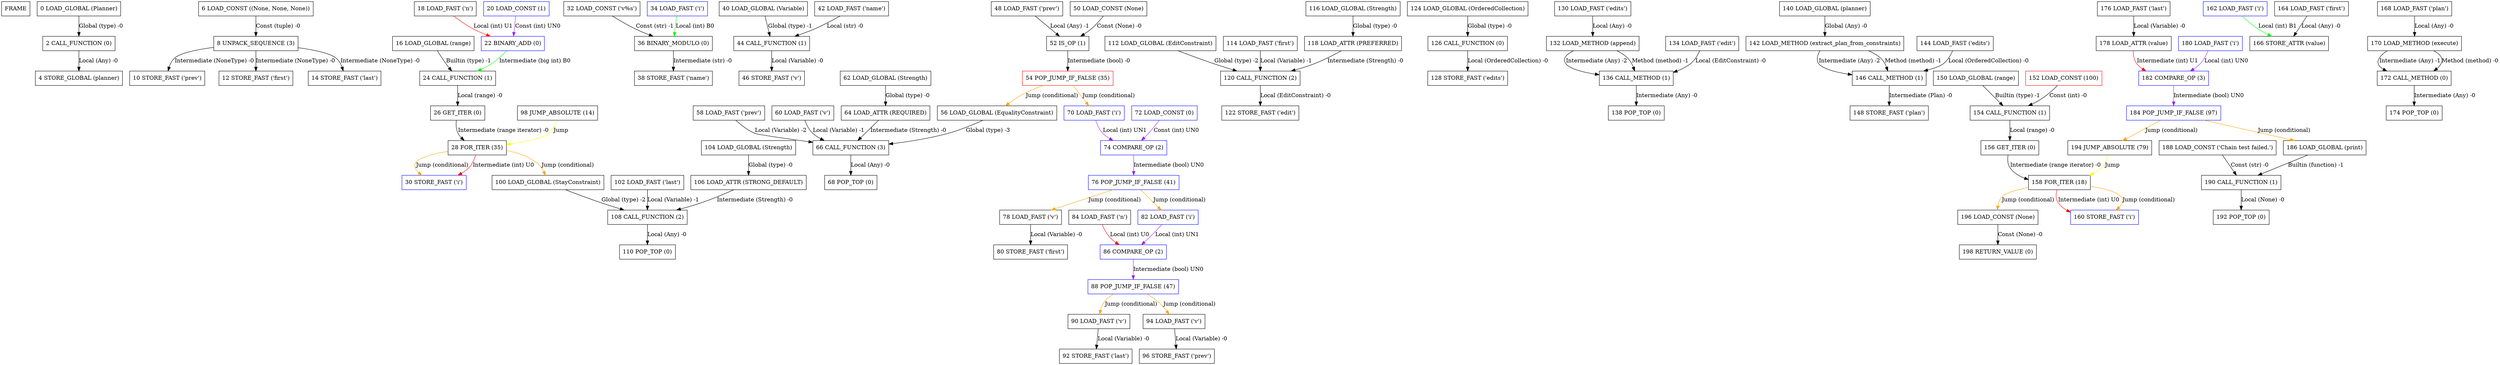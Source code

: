 digraph chain_test { 
	node [shape=box];
	FRAME [label=FRAME];
	OP0 [label="0 LOAD_GLOBAL (Planner)" color="black"];
	OP2 [label="2 CALL_FUNCTION (0)" color="black"];
	OP4 [label="4 STORE_GLOBAL (planner)" color="black"];
	OP6 [label="6 LOAD_CONST ((None, None, None))" color="black"];
	OP8 [label="8 UNPACK_SEQUENCE (3)" color="black"];
	OP10 [label="10 STORE_FAST ('prev')" color="black"];
	OP12 [label="12 STORE_FAST ('first')" color="black"];
	OP14 [label="14 STORE_FAST ('last')" color="black"];
	OP16 [label="16 LOAD_GLOBAL (range)" color="black"];
	OP18 [label="18 LOAD_FAST ('n')" color="black"];
	OP20 [label="20 LOAD_CONST (1)" color="blue"];
	OP22 [label="22 BINARY_ADD (0)" color="blue"];
	OP24 [label="24 CALL_FUNCTION (1)" color="black"];
	OP26 [label="26 GET_ITER (0)" color="black"];
	OP28 [label="28 FOR_ITER (35)" color="black"];
	OP28 -> OP30 [label="Jump (conditional)" color=orange];
	OP28 -> OP100 [label="Jump (conditional)" color=orange];
	OP30 [label="30 STORE_FAST ('i')" color="blue"];
	OP32 [label="32 LOAD_CONST ('v%s')" color="black"];
	OP34 [label="34 LOAD_FAST ('i')" color="blue"];
	OP36 [label="36 BINARY_MODULO (0)" color="black"];
	OP38 [label="38 STORE_FAST ('name')" color="black"];
	OP40 [label="40 LOAD_GLOBAL (Variable)" color="black"];
	OP42 [label="42 LOAD_FAST ('name')" color="black"];
	OP44 [label="44 CALL_FUNCTION (1)" color="black"];
	OP46 [label="46 STORE_FAST ('v')" color="black"];
	OP48 [label="48 LOAD_FAST ('prev')" color="black"];
	OP50 [label="50 LOAD_CONST (None)" color="black"];
	OP52 [label="52 IS_OP (1)" color="black"];
	OP54 [label="54 POP_JUMP_IF_FALSE (35)" color="red"];
	OP54 -> OP56 [label="Jump (conditional)" color=orange];
	OP54 -> OP70 [label="Jump (conditional)" color=orange];
	OP56 [label="56 LOAD_GLOBAL (EqualityConstraint)" color="black"];
	OP58 [label="58 LOAD_FAST ('prev')" color="black"];
	OP60 [label="60 LOAD_FAST ('v')" color="black"];
	OP62 [label="62 LOAD_GLOBAL (Strength)" color="black"];
	OP64 [label="64 LOAD_ATTR (REQUIRED)" color="black"];
	OP66 [label="66 CALL_FUNCTION (3)" color="black"];
	OP68 [label="68 POP_TOP (0)" color="black"];
	OP70 [label="70 LOAD_FAST ('i')" color="blue"];
	OP72 [label="72 LOAD_CONST (0)" color="blue"];
	OP74 [label="74 COMPARE_OP (2)" color="blue"];
	OP76 [label="76 POP_JUMP_IF_FALSE (41)" color="blue"];
	OP76 -> OP78 [label="Jump (conditional)" color=orange];
	OP76 -> OP82 [label="Jump (conditional)" color=orange];
	OP78 [label="78 LOAD_FAST ('v')" color="black"];
	OP80 [label="80 STORE_FAST ('first')" color="black"];
	OP82 [label="82 LOAD_FAST ('i')" color="blue"];
	OP84 [label="84 LOAD_FAST ('n')" color="black"];
	OP86 [label="86 COMPARE_OP (2)" color="blue"];
	OP88 [label="88 POP_JUMP_IF_FALSE (47)" color="blue"];
	OP88 -> OP90 [label="Jump (conditional)" color=orange];
	OP88 -> OP94 [label="Jump (conditional)" color=orange];
	OP90 [label="90 LOAD_FAST ('v')" color="black"];
	OP92 [label="92 STORE_FAST ('last')" color="black"];
	OP94 [label="94 LOAD_FAST ('v')" color="black"];
	OP96 [label="96 STORE_FAST ('prev')" color="black"];
	OP98 [label="98 JUMP_ABSOLUTE (14)" color="black"];
	OP98 -> OP28 [label="Jump" color=yellow];
	OP100 [label="100 LOAD_GLOBAL (StayConstraint)" color="black"];
	OP102 [label="102 LOAD_FAST ('last')" color="black"];
	OP104 [label="104 LOAD_GLOBAL (Strength)" color="black"];
	OP106 [label="106 LOAD_ATTR (STRONG_DEFAULT)" color="black"];
	OP108 [label="108 CALL_FUNCTION (2)" color="black"];
	OP110 [label="110 POP_TOP (0)" color="black"];
	OP112 [label="112 LOAD_GLOBAL (EditConstraint)" color="black"];
	OP114 [label="114 LOAD_FAST ('first')" color="black"];
	OP116 [label="116 LOAD_GLOBAL (Strength)" color="black"];
	OP118 [label="118 LOAD_ATTR (PREFERRED)" color="black"];
	OP120 [label="120 CALL_FUNCTION (2)" color="black"];
	OP122 [label="122 STORE_FAST ('edit')" color="black"];
	OP124 [label="124 LOAD_GLOBAL (OrderedCollection)" color="black"];
	OP126 [label="126 CALL_FUNCTION (0)" color="black"];
	OP128 [label="128 STORE_FAST ('edits')" color="black"];
	OP130 [label="130 LOAD_FAST ('edits')" color="black"];
	OP132 [label="132 LOAD_METHOD (append)" color="black"];
	OP134 [label="134 LOAD_FAST ('edit')" color="black"];
	OP136 [label="136 CALL_METHOD (1)" color="black"];
	OP138 [label="138 POP_TOP (0)" color="black"];
	OP140 [label="140 LOAD_GLOBAL (planner)" color="black"];
	OP142 [label="142 LOAD_METHOD (extract_plan_from_constraints)" color="black"];
	OP144 [label="144 LOAD_FAST ('edits')" color="black"];
	OP146 [label="146 CALL_METHOD (1)" color="black"];
	OP148 [label="148 STORE_FAST ('plan')" color="black"];
	OP150 [label="150 LOAD_GLOBAL (range)" color="black"];
	OP152 [label="152 LOAD_CONST (100)" color="red"];
	OP154 [label="154 CALL_FUNCTION (1)" color="black"];
	OP156 [label="156 GET_ITER (0)" color="black"];
	OP158 [label="158 FOR_ITER (18)" color="black"];
	OP158 -> OP160 [label="Jump (conditional)" color=orange];
	OP158 -> OP196 [label="Jump (conditional)" color=orange];
	OP160 [label="160 STORE_FAST ('i')" color="blue"];
	OP162 [label="162 LOAD_FAST ('i')" color="blue"];
	OP164 [label="164 LOAD_FAST ('first')" color="black"];
	OP166 [label="166 STORE_ATTR (value)" color="black"];
	OP168 [label="168 LOAD_FAST ('plan')" color="black"];
	OP170 [label="170 LOAD_METHOD (execute)" color="black"];
	OP172 [label="172 CALL_METHOD (0)" color="black"];
	OP174 [label="174 POP_TOP (0)" color="black"];
	OP176 [label="176 LOAD_FAST ('last')" color="black"];
	OP178 [label="178 LOAD_ATTR (value)" color="black"];
	OP180 [label="180 LOAD_FAST ('i')" color="blue"];
	OP182 [label="182 COMPARE_OP (3)" color="blue"];
	OP184 [label="184 POP_JUMP_IF_FALSE (97)" color="blue"];
	OP184 -> OP186 [label="Jump (conditional)" color=orange];
	OP184 -> OP194 [label="Jump (conditional)" color=orange];
	OP186 [label="186 LOAD_GLOBAL (print)" color="black"];
	OP188 [label="188 LOAD_CONST ('Chain test failed.')" color="black"];
	OP190 [label="190 CALL_FUNCTION (1)" color="black"];
	OP192 [label="192 POP_TOP (0)" color="black"];
	OP194 [label="194 JUMP_ABSOLUTE (79)" color="black"];
	OP194 -> OP158 [label="Jump" color=yellow];
	OP196 [label="196 LOAD_CONST (None)" color="black"];
	OP198 [label="198 RETURN_VALUE (0)" color="black"];
	OP0 -> OP2 [label="Global (type) -0" color=black];
	OP2 -> OP4 [label="Local (Any) -0" color=black];
	OP6 -> OP8 [label="Const (tuple) -0" color=black];
	OP8 -> OP10 [label="Intermediate (NoneType) -0" color=black];
	OP8 -> OP12 [label="Intermediate (NoneType) -0" color=black];
	OP8 -> OP14 [label="Intermediate (NoneType) -0" color=black];
	OP18 -> OP22 [label="Local (int) U1" color=red];
	OP20 -> OP22 [label="Const (int) UN0" color=purple];
	OP16 -> OP24 [label="Builtin (type) -1" color=black];
	OP22 -> OP24 [label="Intermediate (big int) B0" color=green];
	OP24 -> OP26 [label="Local (range) -0" color=black];
	OP26 -> OP28 [label="Intermediate (range iterator) -0" color=black];
	OP28 -> OP30 [label="Intermediate (int) U0" color=red];
	OP32 -> OP36 [label="Const (str) -1" color=black];
	OP34 -> OP36 [label="Local (int) B0" color=green];
	OP36 -> OP38 [label="Intermediate (str) -0" color=black];
	OP40 -> OP44 [label="Global (type) -1" color=black];
	OP42 -> OP44 [label="Local (str) -0" color=black];
	OP44 -> OP46 [label="Local (Variable) -0" color=black];
	OP48 -> OP52 [label="Local (Any) -1" color=black];
	OP50 -> OP52 [label="Const (None) -0" color=black];
	OP52 -> OP54 [label="Intermediate (bool) -0" color=black];
	OP62 -> OP64 [label="Global (type) -0" color=black];
	OP56 -> OP66 [label="Global (type) -3" color=black];
	OP58 -> OP66 [label="Local (Variable) -2" color=black];
	OP60 -> OP66 [label="Local (Variable) -1" color=black];
	OP64 -> OP66 [label="Intermediate (Strength) -0" color=black];
	OP66 -> OP68 [label="Local (Any) -0" color=black];
	OP70 -> OP74 [label="Local (int) UN1" color=purple];
	OP72 -> OP74 [label="Const (int) UN0" color=purple];
	OP74 -> OP76 [label="Intermediate (bool) UN0" color=purple];
	OP78 -> OP80 [label="Local (Variable) -0" color=black];
	OP82 -> OP86 [label="Local (int) UN1" color=purple];
	OP84 -> OP86 [label="Local (int) U0" color=red];
	OP86 -> OP88 [label="Intermediate (bool) UN0" color=purple];
	OP90 -> OP92 [label="Local (Variable) -0" color=black];
	OP94 -> OP96 [label="Local (Variable) -0" color=black];
	OP104 -> OP106 [label="Global (type) -0" color=black];
	OP100 -> OP108 [label="Global (type) -2" color=black];
	OP102 -> OP108 [label="Local (Variable) -1" color=black];
	OP106 -> OP108 [label="Intermediate (Strength) -0" color=black];
	OP108 -> OP110 [label="Local (Any) -0" color=black];
	OP116 -> OP118 [label="Global (type) -0" color=black];
	OP112 -> OP120 [label="Global (type) -2" color=black];
	OP114 -> OP120 [label="Local (Variable) -1" color=black];
	OP118 -> OP120 [label="Intermediate (Strength) -0" color=black];
	OP120 -> OP122 [label="Local (EditConstraint) -0" color=black];
	OP124 -> OP126 [label="Global (type) -0" color=black];
	OP126 -> OP128 [label="Local (OrderedCollection) -0" color=black];
	OP130 -> OP132 [label="Local (Any) -0" color=black];
	OP132 -> OP136 [label="Intermediate (Any) -2" color=black];
	OP132 -> OP136 [label="Method (method) -1" color=black];
	OP134 -> OP136 [label="Local (EditConstraint) -0" color=black];
	OP136 -> OP138 [label="Intermediate (Any) -0" color=black];
	OP140 -> OP142 [label="Global (Any) -0" color=black];
	OP142 -> OP146 [label="Intermediate (Any) -2" color=black];
	OP142 -> OP146 [label="Method (method) -1" color=black];
	OP144 -> OP146 [label="Local (OrderedCollection) -0" color=black];
	OP146 -> OP148 [label="Intermediate (Plan) -0" color=black];
	OP150 -> OP154 [label="Builtin (type) -1" color=black];
	OP152 -> OP154 [label="Const (int) -0" color=black];
	OP154 -> OP156 [label="Local (range) -0" color=black];
	OP156 -> OP158 [label="Intermediate (range iterator) -0" color=black];
	OP158 -> OP160 [label="Intermediate (int) U0" color=red];
	OP162 -> OP166 [label="Local (int) B1" color=green];
	OP164 -> OP166 [label="Local (Any) -0" color=black];
	OP168 -> OP170 [label="Local (Any) -0" color=black];
	OP170 -> OP172 [label="Intermediate (Any) -1" color=black];
	OP170 -> OP172 [label="Method (method) -0" color=black];
	OP172 -> OP174 [label="Intermediate (Any) -0" color=black];
	OP176 -> OP178 [label="Local (Variable) -0" color=black];
	OP178 -> OP182 [label="Intermediate (int) U1" color=red];
	OP180 -> OP182 [label="Local (int) UN0" color=purple];
	OP182 -> OP184 [label="Intermediate (bool) UN0" color=purple];
	OP186 -> OP190 [label="Builtin (function) -1" color=black];
	OP188 -> OP190 [label="Const (str) -0" color=black];
	OP190 -> OP192 [label="Local (None) -0" color=black];
	OP196 -> OP198 [label="Const (None) -0" color=black];
}
digraph projection_test { 
	node [shape=box];
	FRAME [label=FRAME];
	OP0 [label="0 LOAD_GLOBAL (Planner)" color="black"];
	OP2 [label="2 CALL_FUNCTION (0)" color="black"];
	OP4 [label="4 STORE_GLOBAL (planner)" color="black"];
	OP6 [label="6 LOAD_GLOBAL (Variable)" color="black"];
	OP8 [label="8 LOAD_CONST ('scale')" color="black"];
	OP10 [label="10 LOAD_CONST (10)" color="red"];
	OP12 [label="12 CALL_FUNCTION (2)" color="black"];
	OP14 [label="14 STORE_FAST ('scale')" color="black"];
	OP16 [label="16 LOAD_GLOBAL (Variable)" color="black"];
	OP18 [label="18 LOAD_CONST ('offset')" color="black"];
	OP20 [label="20 LOAD_CONST (1000)" color="red"];
	OP22 [label="22 CALL_FUNCTION (2)" color="black"];
	OP24 [label="24 STORE_FAST ('offset')" color="black"];
	OP26 [label="26 LOAD_CONST (None)" color="black"];
	OP28 [label="28 STORE_FAST ('src')" color="black"];
	OP30 [label="30 LOAD_GLOBAL (OrderedCollection)" color="black"];
	OP32 [label="32 CALL_FUNCTION (0)" color="black"];
	OP34 [label="34 STORE_FAST ('dests')" color="black"];
	OP36 [label="36 LOAD_GLOBAL (range)" color="black"];
	OP38 [label="38 LOAD_FAST ('n')" color="black"];
	OP40 [label="40 CALL_FUNCTION (1)" color="black"];
	OP42 [label="42 GET_ITER (0)" color="black"];
	OP44 [label="44 FOR_ITER (36)" color="black"];
	OP44 -> OP46 [label="Jump (conditional)" color=orange];
	OP44 -> OP118 [label="Jump (conditional)" color=orange];
	OP46 [label="46 STORE_FAST ('i')" color="blue"];
	OP48 [label="48 LOAD_GLOBAL (Variable)" color="black"];
	OP50 [label="50 LOAD_CONST ('src%s')" color="black"];
	OP52 [label="52 LOAD_FAST ('i')" color="blue"];
	OP54 [label="54 BINARY_MODULO (0)" color="black"];
	OP56 [label="56 LOAD_FAST ('i')" color="blue"];
	OP58 [label="58 CALL_FUNCTION (2)" color="black"];
	OP60 [label="60 STORE_FAST ('src')" color="black"];
	OP62 [label="62 LOAD_GLOBAL (Variable)" color="black"];
	OP64 [label="64 LOAD_CONST ('dst%s')" color="black"];
	OP66 [label="66 LOAD_FAST ('i')" color="blue"];
	OP68 [label="68 BINARY_MODULO (0)" color="black"];
	OP70 [label="70 LOAD_FAST ('i')" color="blue"];
	OP72 [label="72 CALL_FUNCTION (2)" color="black"];
	OP74 [label="74 STORE_FAST ('dst')" color="black"];
	OP76 [label="76 LOAD_FAST ('dests')" color="black"];
	OP78 [label="78 LOAD_METHOD (append)" color="black"];
	OP80 [label="80 LOAD_FAST ('dst')" color="black"];
	OP82 [label="82 CALL_METHOD (1)" color="black"];
	OP84 [label="84 POP_TOP (0)" color="black"];
	OP86 [label="86 LOAD_GLOBAL (StayConstraint)" color="black"];
	OP88 [label="88 LOAD_FAST ('src')" color="black"];
	OP90 [label="90 LOAD_GLOBAL (Strength)" color="black"];
	OP92 [label="92 LOAD_ATTR (NORMAL)" color="black"];
	OP94 [label="94 CALL_FUNCTION (2)" color="black"];
	OP96 [label="96 POP_TOP (0)" color="black"];
	OP98 [label="98 LOAD_GLOBAL (ScaleConstraint)" color="black"];
	OP100 [label="100 LOAD_FAST ('src')" color="black"];
	OP102 [label="102 LOAD_FAST ('scale')" color="black"];
	OP104 [label="104 LOAD_FAST ('offset')" color="black"];
	OP106 [label="106 LOAD_FAST ('dst')" color="black"];
	OP108 [label="108 LOAD_GLOBAL (Strength)" color="black"];
	OP110 [label="110 LOAD_ATTR (REQUIRED)" color="black"];
	OP112 [label="112 CALL_FUNCTION (5)" color="black"];
	OP114 [label="114 POP_TOP (0)" color="black"];
	OP116 [label="116 JUMP_ABSOLUTE (22)" color="black"];
	OP116 -> OP44 [label="Jump" color=yellow];
	OP118 [label="118 LOAD_GLOBAL (change)" color="black"];
	OP120 [label="120 LOAD_FAST ('src')" color="black"];
	OP122 [label="122 LOAD_CONST (17)" color="red"];
	OP124 [label="124 CALL_FUNCTION (2)" color="black"];
	OP126 [label="126 POP_TOP (0)" color="black"];
	OP128 [label="128 LOAD_FAST ('dst')" color="black"];
	OP130 [label="130 LOAD_ATTR (value)" color="black"];
	OP132 [label="132 LOAD_CONST (1170)" color="blue"];
	OP134 [label="134 COMPARE_OP (3)" color="blue"];
	OP136 [label="136 POP_JUMP_IF_FALSE (73)" color="blue"];
	OP136 -> OP138 [label="Jump (conditional)" color=orange];
	OP136 -> OP146 [label="Jump (conditional)" color=orange];
	OP138 [label="138 LOAD_GLOBAL (print)" color="black"];
	OP140 [label="140 LOAD_CONST ('Projection 1 failed')" color="black"];
	OP142 [label="142 CALL_FUNCTION (1)" color="black"];
	OP144 [label="144 POP_TOP (0)" color="black"];
	OP146 [label="146 LOAD_GLOBAL (change)" color="black"];
	OP148 [label="148 LOAD_FAST ('dst')" color="black"];
	OP150 [label="150 LOAD_CONST (1050)" color="red"];
	OP152 [label="152 CALL_FUNCTION (2)" color="black"];
	OP154 [label="154 POP_TOP (0)" color="black"];
	OP156 [label="156 LOAD_FAST ('src')" color="black"];
	OP158 [label="158 LOAD_ATTR (value)" color="black"];
	OP160 [label="160 LOAD_CONST (5)" color="blue"];
	OP162 [label="162 COMPARE_OP (3)" color="blue"];
	OP164 [label="164 POP_JUMP_IF_FALSE (87)" color="blue"];
	OP164 -> OP166 [label="Jump (conditional)" color=orange];
	OP164 -> OP174 [label="Jump (conditional)" color=orange];
	OP166 [label="166 LOAD_GLOBAL (print)" color="black"];
	OP168 [label="168 LOAD_CONST ('Projection 2 failed')" color="black"];
	OP170 [label="170 CALL_FUNCTION (1)" color="black"];
	OP172 [label="172 POP_TOP (0)" color="black"];
	OP174 [label="174 LOAD_GLOBAL (change)" color="black"];
	OP176 [label="176 LOAD_FAST ('scale')" color="black"];
	OP178 [label="178 LOAD_CONST (5)" color="red"];
	OP180 [label="180 CALL_FUNCTION (2)" color="black"];
	OP182 [label="182 POP_TOP (0)" color="black"];
	OP184 [label="184 LOAD_GLOBAL (range)" color="black"];
	OP186 [label="186 LOAD_FAST ('n')" color="black"];
	OP188 [label="188 LOAD_CONST (1)" color="blue"];
	OP190 [label="190 BINARY_SUBTRACT (0)" color="blue"];
	OP192 [label="192 CALL_FUNCTION (1)" color="black"];
	OP194 [label="194 GET_ITER (0)" color="black"];
	OP196 [label="196 FOR_ITER (17)" color="black"];
	OP196 -> OP198 [label="Jump (conditional)" color=orange];
	OP196 -> OP232 [label="Jump (conditional)" color=orange];
	OP198 [label="198 STORE_FAST ('i')" color="blue"];
	OP200 [label="200 LOAD_FAST ('dests')" color="black"];
	OP202 [label="202 LOAD_FAST ('i')" color="blue"];
	OP204 [label="204 BINARY_SUBSCR (0)" color="black"];
	OP206 [label="206 LOAD_ATTR (value)" color="black"];
	OP208 [label="208 LOAD_FAST ('i')" color="blue"];
	OP210 [label="210 LOAD_CONST (5)" color="blue"];
	OP212 [label="212 BINARY_MULTIPLY (0)" color="blue"];
	OP214 [label="214 LOAD_CONST (1000)" color="blue"];
	OP216 [label="216 BINARY_ADD (0)" color="blue"];
	OP218 [label="218 COMPARE_OP (3)" color="blue"];
	OP220 [label="220 POP_JUMP_IF_FALSE (115)" color="blue"];
	OP220 -> OP222 [label="Jump (conditional)" color=orange];
	OP220 -> OP230 [label="Jump (conditional)" color=orange];
	OP222 [label="222 LOAD_GLOBAL (print)" color="black"];
	OP224 [label="224 LOAD_CONST ('Projection 3 failed')" color="black"];
	OP226 [label="226 CALL_FUNCTION (1)" color="black"];
	OP228 [label="228 POP_TOP (0)" color="black"];
	OP230 [label="230 JUMP_ABSOLUTE (98)" color="black"];
	OP230 -> OP196 [label="Jump" color=yellow];
	OP232 [label="232 LOAD_GLOBAL (change)" color="black"];
	OP234 [label="234 LOAD_FAST ('offset')" color="black"];
	OP236 [label="236 LOAD_CONST (2000)" color="red"];
	OP238 [label="238 CALL_FUNCTION (2)" color="black"];
	OP240 [label="240 POP_TOP (0)" color="black"];
	OP242 [label="242 LOAD_GLOBAL (range)" color="black"];
	OP244 [label="244 LOAD_FAST ('n')" color="black"];
	OP246 [label="246 LOAD_CONST (1)" color="blue"];
	OP248 [label="248 BINARY_SUBTRACT (0)" color="blue"];
	OP250 [label="250 CALL_FUNCTION (1)" color="black"];
	OP252 [label="252 GET_ITER (0)" color="black"];
	OP254 [label="254 FOR_ITER (17)" color="black"];
	OP254 -> OP256 [label="Jump (conditional)" color=orange];
	OP254 -> OP290 [label="Jump (conditional)" color=orange];
	OP256 [label="256 STORE_FAST ('i')" color="blue"];
	OP258 [label="258 LOAD_FAST ('dests')" color="black"];
	OP260 [label="260 LOAD_FAST ('i')" color="blue"];
	OP262 [label="262 BINARY_SUBSCR (0)" color="black"];
	OP264 [label="264 LOAD_ATTR (value)" color="black"];
	OP266 [label="266 LOAD_FAST ('i')" color="blue"];
	OP268 [label="268 LOAD_CONST (5)" color="blue"];
	OP270 [label="270 BINARY_MULTIPLY (0)" color="blue"];
	OP272 [label="272 LOAD_CONST (2000)" color="blue"];
	OP274 [label="274 BINARY_ADD (0)" color="blue"];
	OP276 [label="276 COMPARE_OP (3)" color="blue"];
	OP278 [label="278 POP_JUMP_IF_FALSE (144)" color="blue"];
	OP278 -> OP280 [label="Jump (conditional)" color=orange];
	OP278 -> OP288 [label="Jump (conditional)" color=orange];
	OP280 [label="280 LOAD_GLOBAL (print)" color="black"];
	OP282 [label="282 LOAD_CONST ('Projection 4 failed')" color="black"];
	OP284 [label="284 CALL_FUNCTION (1)" color="black"];
	OP286 [label="286 POP_TOP (0)" color="black"];
	OP288 [label="288 JUMP_ABSOLUTE (127)" color="black"];
	OP288 -> OP254 [label="Jump" color=yellow];
	OP290 [label="290 LOAD_CONST (None)" color="black"];
	OP292 [label="292 RETURN_VALUE (0)" color="black"];
	OP0 -> OP2 [label="Global (type) -0" color=black];
	OP2 -> OP4 [label="Local (Any) -0" color=black];
	OP6 -> OP12 [label="Global (type) -2" color=black];
	OP8 -> OP12 [label="Const (str) -1" color=black];
	OP10 -> OP12 [label="Const (int) -0" color=black];
	OP12 -> OP14 [label="Local (Variable) -0" color=black];
	OP16 -> OP22 [label="Global (type) -2" color=black];
	OP18 -> OP22 [label="Const (str) -1" color=black];
	OP20 -> OP22 [label="Const (int) -0" color=black];
	OP22 -> OP24 [label="Local (Variable) -0" color=black];
	OP26 -> OP28 [label="Const (None) -0" color=black];
	OP30 -> OP32 [label="Global (type) -0" color=black];
	OP32 -> OP34 [label="Local (OrderedCollection) -0" color=black];
	OP36 -> OP40 [label="Builtin (type) -1" color=black];
	OP38 -> OP40 [label="Local (int) -0" color=black];
	OP40 -> OP42 [label="Local (range) -0" color=black];
	OP42 -> OP44 [label="Intermediate (range iterator) -0" color=black];
	OP44 -> OP46 [label="Intermediate (int) U0" color=red];
	OP50 -> OP54 [label="Const (str) -1" color=black];
	OP52 -> OP54 [label="Local (int) B0" color=green];
	OP48 -> OP58 [label="Global (type) -2" color=black];
	OP54 -> OP58 [label="Intermediate (str) -1" color=black];
	OP56 -> OP58 [label="Local (int) B0" color=green];
	OP58 -> OP60 [label="Local (Variable) -0" color=black];
	OP64 -> OP68 [label="Const (str) -1" color=black];
	OP66 -> OP68 [label="Local (int) B0" color=green];
	OP62 -> OP72 [label="Global (type) -2" color=black];
	OP68 -> OP72 [label="Intermediate (str) -1" color=black];
	OP70 -> OP72 [label="Local (int) B0" color=green];
	OP72 -> OP74 [label="Local (Variable) -0" color=black];
	OP76 -> OP78 [label="Local (OrderedCollection) -0" color=black];
	OP78 -> OP82 [label="Intermediate (OrderedCollection) -2" color=black];
	OP78 -> OP82 [label="Method (method) -1" color=black];
	OP80 -> OP82 [label="Local (Variable) -0" color=black];
	OP82 -> OP84 [label="Intermediate (Any) -0" color=black];
	OP90 -> OP92 [label="Global (type) -0" color=black];
	OP86 -> OP94 [label="Global (type) -2" color=black];
	OP88 -> OP94 [label="Local (Variable) -1" color=black];
	OP92 -> OP94 [label="Intermediate (Strength) -0" color=black];
	OP94 -> OP96 [label="Local (Any) -0" color=black];
	OP108 -> OP110 [label="Global (type) -0" color=black];
	OP98 -> OP112 [label="Global (type) -5" color=black];
	OP100 -> OP112 [label="Local (Variable) -4" color=black];
	OP102 -> OP112 [label="Local (Variable) -3" color=black];
	OP104 -> OP112 [label="Local (Variable) -2" color=black];
	OP106 -> OP112 [label="Local (Variable) -1" color=black];
	OP110 -> OP112 [label="Intermediate (Strength) -0" color=black];
	OP112 -> OP114 [label="Local (Any) -0" color=black];
	OP118 -> OP124 [label="Global (function) -2" color=black];
	OP120 -> OP124 [label="Local (Variable) -1" color=black];
	OP122 -> OP124 [label="Const (int) -0" color=black];
	OP124 -> OP126 [label="Local (Any) -0" color=black];
	OP128 -> OP130 [label="Local (Variable) -0" color=black];
	OP130 -> OP134 [label="Intermediate (int) U1" color=red];
	OP132 -> OP134 [label="Const (int) UN0" color=purple];
	OP134 -> OP136 [label="Intermediate (bool) UN0" color=purple];
	OP138 -> OP142 [label="Builtin (function) -1" color=black];
	OP140 -> OP142 [label="Const (str) -0" color=black];
	OP142 -> OP144 [label="Local (None) -0" color=black];
	OP146 -> OP152 [label="Global (function) -2" color=black];
	OP148 -> OP152 [label="Local (Variable) -1" color=black];
	OP150 -> OP152 [label="Const (int) -0" color=black];
	OP152 -> OP154 [label="Local (Any) -0" color=black];
	OP156 -> OP158 [label="Local (Variable) -0" color=black];
	OP158 -> OP162 [label="Intermediate (float) U1" color=red];
	OP160 -> OP162 [label="Const (int) UN0" color=purple];
	OP162 -> OP164 [label="Intermediate (bool) UN0" color=purple];
	OP166 -> OP170 [label="Builtin (function) -1" color=black];
	OP168 -> OP170 [label="Const (str) -0" color=black];
	OP170 -> OP172 [label="Local (None) -0" color=black];
	OP174 -> OP180 [label="Global (function) -2" color=black];
	OP176 -> OP180 [label="Local (Variable) -1" color=black];
	OP178 -> OP180 [label="Const (int) -0" color=black];
	OP180 -> OP182 [label="Local (Any) -0" color=black];
	OP186 -> OP190 [label="Local (int) U1" color=red];
	OP188 -> OP190 [label="Const (int) UN0" color=purple];
	OP184 -> OP192 [label="Builtin (type) -1" color=black];
	OP190 -> OP192 [label="Intermediate (big int) B0" color=green];
	OP192 -> OP194 [label="Local (range) -0" color=black];
	OP194 -> OP196 [label="Intermediate (range iterator) -0" color=black];
	OP196 -> OP198 [label="Intermediate (int) U0" color=red];
	OP200 -> OP204 [label="Local (OrderedCollection) -1" color=black];
	OP202 -> OP204 [label="Local (int) B0" color=green];
	OP204 -> OP206 [label="Intermediate (Variable) -0" color=black];
	OP208 -> OP212 [label="Local (int) UN1" color=purple];
	OP210 -> OP212 [label="Const (int) UN0" color=purple];
	OP212 -> OP216 [label="Intermediate (int) UN1" color=purple];
	OP214 -> OP216 [label="Const (int) UN0" color=purple];
	OP206 -> OP218 [label="Intermediate (int) U1" color=red];
	OP216 -> OP218 [label="Intermediate (int) UN0" color=purple];
	OP218 -> OP220 [label="Intermediate (bool) UN0" color=purple];
	OP222 -> OP226 [label="Builtin (function) -1" color=black];
	OP224 -> OP226 [label="Const (str) -0" color=black];
	OP226 -> OP228 [label="Local (None) -0" color=black];
	OP232 -> OP238 [label="Global (function) -2" color=black];
	OP234 -> OP238 [label="Local (Variable) -1" color=black];
	OP236 -> OP238 [label="Const (int) -0" color=black];
	OP238 -> OP240 [label="Local (Any) -0" color=black];
	OP244 -> OP248 [label="Local (int) U1" color=red];
	OP246 -> OP248 [label="Const (int) UN0" color=purple];
	OP242 -> OP250 [label="Builtin (type) -1" color=black];
	OP248 -> OP250 [label="Intermediate (big int) B0" color=green];
	OP250 -> OP252 [label="Local (range) -0" color=black];
	OP252 -> OP254 [label="Intermediate (range iterator) -0" color=black];
	OP254 -> OP256 [label="Intermediate (int) U0" color=red];
	OP258 -> OP262 [label="Local (OrderedCollection) -1" color=black];
	OP260 -> OP262 [label="Local (int) B0" color=green];
	OP262 -> OP264 [label="Intermediate (Variable) -0" color=black];
	OP266 -> OP270 [label="Local (int) UN1" color=purple];
	OP268 -> OP270 [label="Const (int) UN0" color=purple];
	OP270 -> OP274 [label="Intermediate (int) UN1" color=purple];
	OP272 -> OP274 [label="Const (int) UN0" color=purple];
	OP264 -> OP276 [label="Intermediate (int) U1" color=red];
	OP274 -> OP276 [label="Intermediate (int) UN0" color=purple];
	OP276 -> OP278 [label="Intermediate (bool) UN0" color=purple];
	OP280 -> OP284 [label="Builtin (function) -1" color=black];
	OP282 -> OP284 [label="Const (str) -0" color=black];
	OP284 -> OP286 [label="Local (None) -0" color=black];
	OP290 -> OP292 [label="Const (None) -0" color=black];
}
digraph change { 
	node [shape=box];
	FRAME [label=FRAME];
	OP0 [label="0 LOAD_GLOBAL (EditConstraint)" color="black"];
	OP2 [label="2 LOAD_FAST ('v')" color="black"];
	OP4 [label="4 LOAD_GLOBAL (Strength)" color="black"];
	OP6 [label="6 LOAD_ATTR (PREFERRED)" color="black"];
	OP8 [label="8 CALL_FUNCTION (2)" color="black"];
	OP10 [label="10 STORE_FAST ('edit')" color="black"];
	OP12 [label="12 LOAD_GLOBAL (OrderedCollection)" color="black"];
	OP14 [label="14 CALL_FUNCTION (0)" color="black"];
	OP16 [label="16 STORE_FAST ('edits')" color="black"];
	OP18 [label="18 LOAD_FAST ('edits')" color="black"];
	OP20 [label="20 LOAD_METHOD (append)" color="black"];
	OP22 [label="22 LOAD_FAST ('edit')" color="black"];
	OP24 [label="24 CALL_METHOD (1)" color="black"];
	OP26 [label="26 POP_TOP (0)" color="black"];
	OP28 [label="28 LOAD_GLOBAL (planner)" color="black"];
	OP30 [label="30 LOAD_METHOD (extract_plan_from_constraints)" color="black"];
	OP32 [label="32 LOAD_FAST ('edits')" color="black"];
	OP34 [label="34 CALL_METHOD (1)" color="black"];
	OP36 [label="36 STORE_FAST ('plan')" color="black"];
	OP38 [label="38 LOAD_GLOBAL (range)" color="black"];
	OP40 [label="40 LOAD_CONST (10)" color="red"];
	OP42 [label="42 CALL_FUNCTION (1)" color="black"];
	OP44 [label="44 GET_ITER (0)" color="black"];
	OP46 [label="46 FOR_ITER (9)" color="black"];
	OP46 -> OP48 [label="Jump (conditional)" color=orange];
	OP46 -> OP66 [label="Jump (conditional)" color=orange];
	OP48 [label="48 STORE_FAST ('i')" color="black"];
	OP50 [label="50 LOAD_FAST ('new_value')" color="black"];
	OP52 [label="52 LOAD_FAST ('v')" color="black"];
	OP54 [label="54 STORE_ATTR (value)" color="black"];
	OP56 [label="56 LOAD_FAST ('plan')" color="black"];
	OP58 [label="58 LOAD_METHOD (execute)" color="black"];
	OP60 [label="60 CALL_METHOD (0)" color="black"];
	OP62 [label="62 POP_TOP (0)" color="black"];
	OP64 [label="64 JUMP_ABSOLUTE (23)" color="black"];
	OP64 -> OP46 [label="Jump" color=yellow];
	OP66 [label="66 LOAD_FAST ('edit')" color="black"];
	OP68 [label="68 LOAD_METHOD (destroy_constraint)" color="black"];
	OP70 [label="70 CALL_METHOD (0)" color="black"];
	OP72 [label="72 POP_TOP (0)" color="black"];
	OP74 [label="74 LOAD_CONST (None)" color="black"];
	OP76 [label="76 RETURN_VALUE (0)" color="black"];
	OP4 -> OP6 [label="Global (type) -0" color=black];
	OP0 -> OP8 [label="Global (type) -2" color=black];
	OP2 -> OP8 [label="Local (Variable) -1" color=black];
	OP6 -> OP8 [label="Intermediate (Strength) -0" color=black];
	OP8 -> OP10 [label="Local (EditConstraint) -0" color=black];
	OP12 -> OP14 [label="Global (type) -0" color=black];
	OP14 -> OP16 [label="Local (OrderedCollection) -0" color=black];
	OP18 -> OP20 [label="Local (OrderedCollection) -0" color=black];
	OP20 -> OP24 [label="Intermediate (OrderedCollection) -2" color=black];
	OP20 -> OP24 [label="Method (method) -1" color=black];
	OP22 -> OP24 [label="Local (EditConstraint) -0" color=black];
	OP24 -> OP26 [label="Intermediate (Any) -0" color=black];
	OP28 -> OP30 [label="Global (Any) -0" color=black];
	OP30 -> OP34 [label="Intermediate (Any) -2" color=black];
	OP30 -> OP34 [label="Method (method) -1" color=black];
	OP32 -> OP34 [label="Local (OrderedCollection) -0" color=black];
	OP34 -> OP36 [label="Intermediate (Plan) -0" color=black];
	OP38 -> OP42 [label="Builtin (type) -1" color=black];
	OP40 -> OP42 [label="Const (int) -0" color=black];
	OP42 -> OP44 [label="Local (range) -0" color=black];
	OP44 -> OP46 [label="Intermediate (range iterator) -0" color=black];
	OP46 -> OP48 [label="Intermediate (int) -0" color=black];
	OP50 -> OP54 [label="Local (int) -1" color=black];
	OP52 -> OP54 [label="Local (Variable) -0" color=black];
	OP56 -> OP58 [label="Local (Plan) -0" color=black];
	OP58 -> OP60 [label="Intermediate (Plan) -1" color=black];
	OP58 -> OP60 [label="Method (method) -0" color=black];
	OP60 -> OP62 [label="Intermediate (Any) -0" color=black];
	OP66 -> OP68 [label="Local (EditConstraint) -0" color=black];
	OP68 -> OP70 [label="Intermediate (EditConstraint) -1" color=black];
	OP68 -> OP70 [label="Method (method) -0" color=black];
	OP70 -> OP72 [label="Intermediate (Any) -0" color=black];
	OP74 -> OP76 [label="Const (None) -0" color=black];
}
digraph delta_blue { 
	node [shape=box];
	FRAME [label=FRAME];
	OP0 [label="0 LOAD_GLOBAL (chain_test)" color="black"];
	OP2 [label="2 LOAD_FAST ('n')" color="black"];
	OP4 [label="4 CALL_FUNCTION (1)" color="black"];
	OP6 [label="6 POP_TOP (0)" color="black"];
	OP8 [label="8 LOAD_GLOBAL (projection_test)" color="black"];
	OP10 [label="10 LOAD_FAST ('n')" color="black"];
	OP12 [label="12 CALL_FUNCTION (1)" color="black"];
	OP14 [label="14 POP_TOP (0)" color="black"];
	OP16 [label="16 LOAD_CONST (None)" color="black"];
	OP18 [label="18 RETURN_VALUE (0)" color="black"];
	OP0 -> OP4 [label="Global (function) -1" color=black];
	OP2 -> OP4 [label="Local (int) -0" color=black];
	OP4 -> OP6 [label="Local (Any) -0" color=black];
	OP8 -> OP12 [label="Global (function) -1" color=black];
	OP10 -> OP12 [label="Local (int) -0" color=black];
	OP12 -> OP14 [label="Local (Any) -0" color=black];
	OP16 -> OP18 [label="Const (None) -0" color=black];
}
